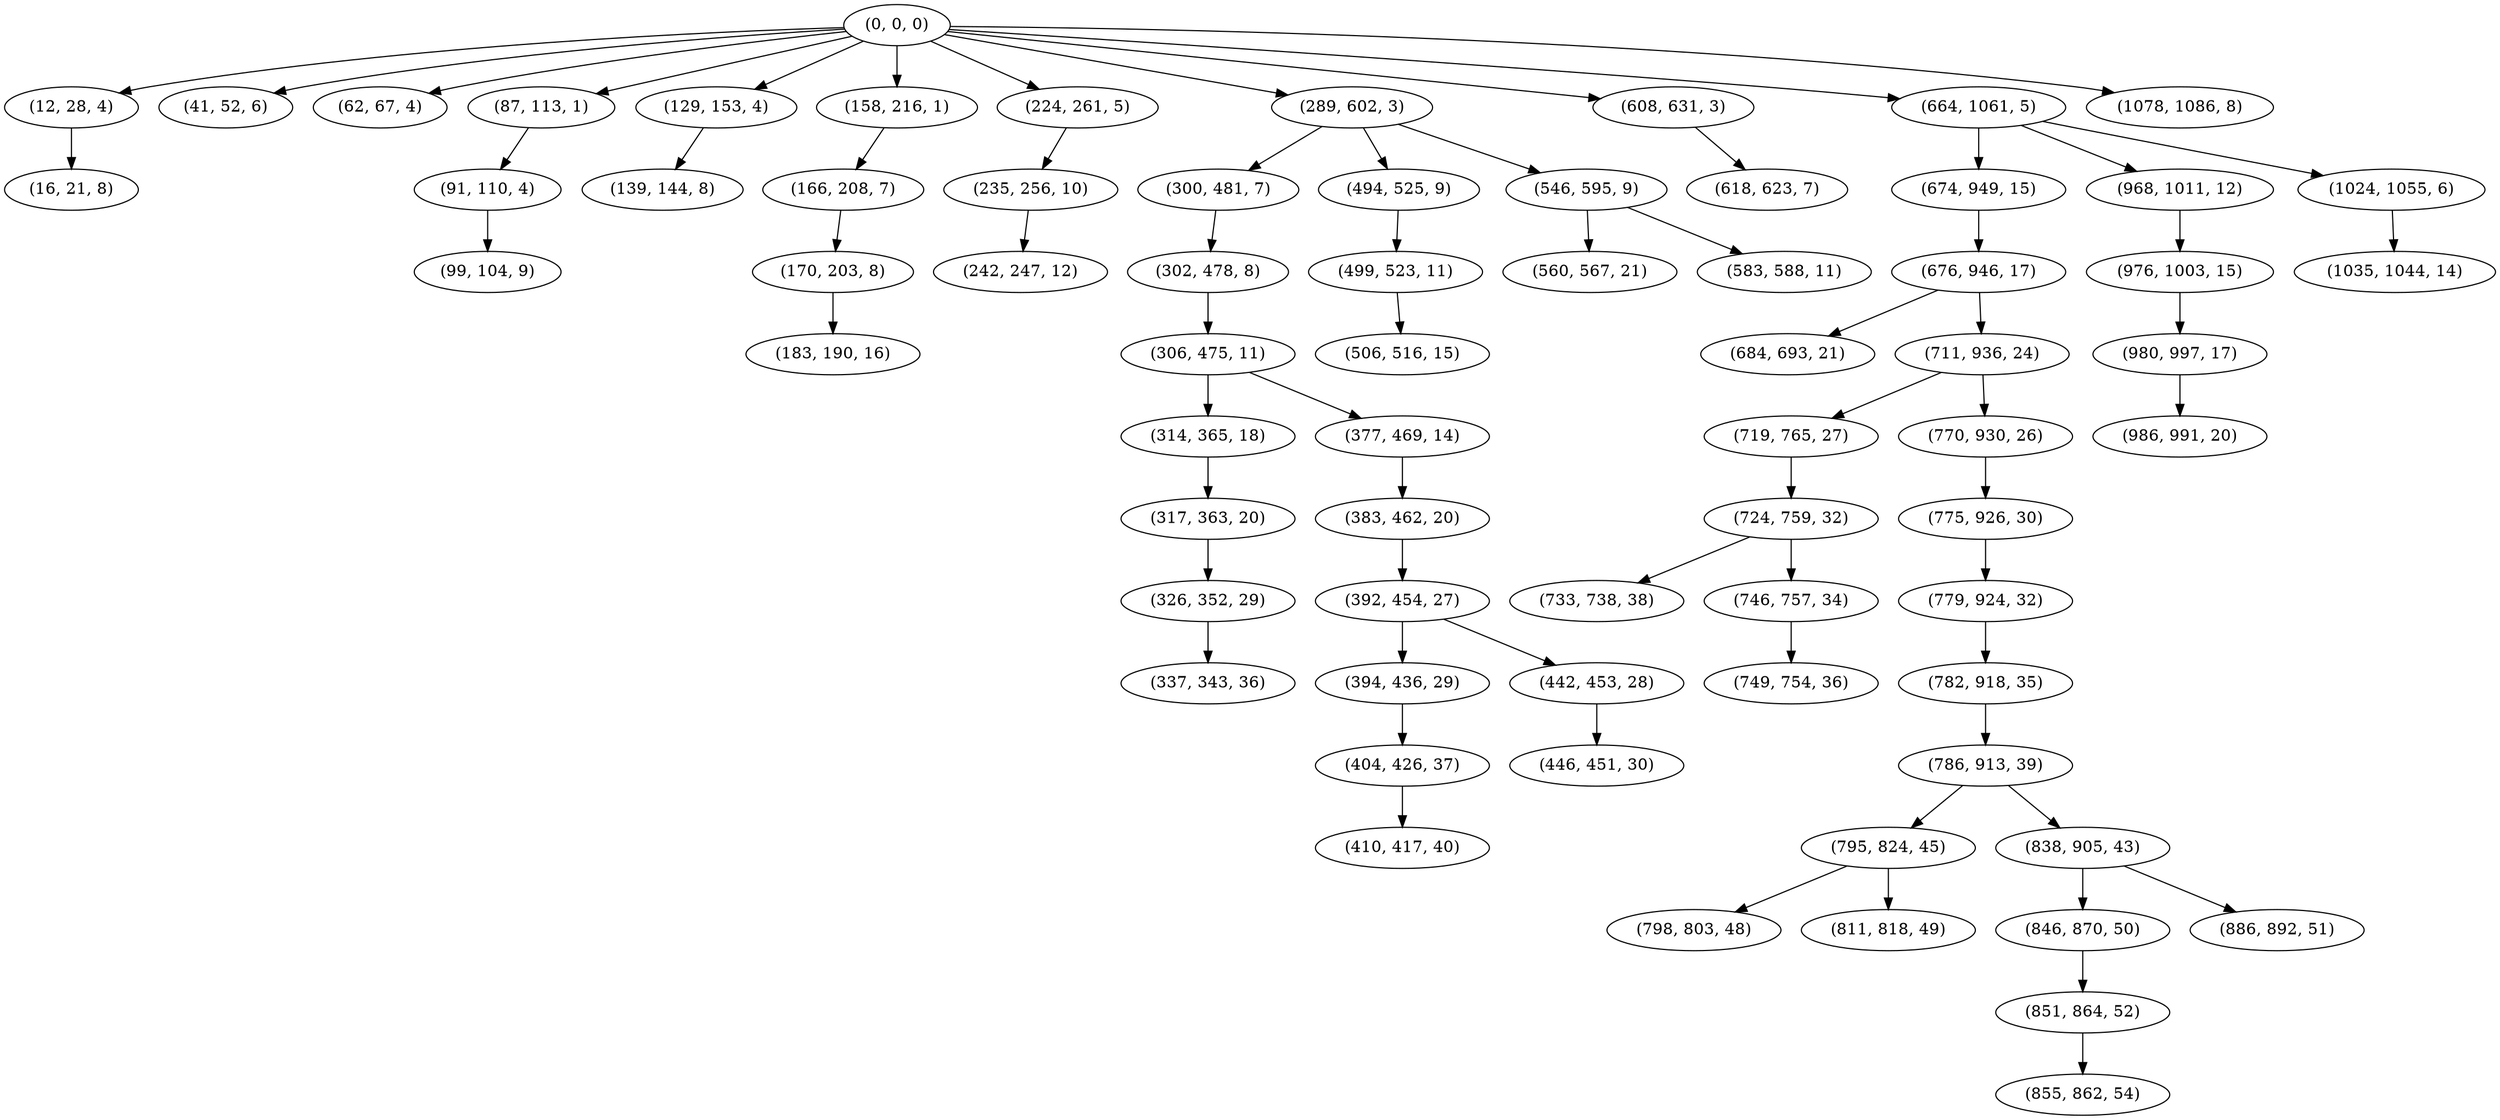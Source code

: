digraph tree {
    "(0, 0, 0)";
    "(12, 28, 4)";
    "(16, 21, 8)";
    "(41, 52, 6)";
    "(62, 67, 4)";
    "(87, 113, 1)";
    "(91, 110, 4)";
    "(99, 104, 9)";
    "(129, 153, 4)";
    "(139, 144, 8)";
    "(158, 216, 1)";
    "(166, 208, 7)";
    "(170, 203, 8)";
    "(183, 190, 16)";
    "(224, 261, 5)";
    "(235, 256, 10)";
    "(242, 247, 12)";
    "(289, 602, 3)";
    "(300, 481, 7)";
    "(302, 478, 8)";
    "(306, 475, 11)";
    "(314, 365, 18)";
    "(317, 363, 20)";
    "(326, 352, 29)";
    "(337, 343, 36)";
    "(377, 469, 14)";
    "(383, 462, 20)";
    "(392, 454, 27)";
    "(394, 436, 29)";
    "(404, 426, 37)";
    "(410, 417, 40)";
    "(442, 453, 28)";
    "(446, 451, 30)";
    "(494, 525, 9)";
    "(499, 523, 11)";
    "(506, 516, 15)";
    "(546, 595, 9)";
    "(560, 567, 21)";
    "(583, 588, 11)";
    "(608, 631, 3)";
    "(618, 623, 7)";
    "(664, 1061, 5)";
    "(674, 949, 15)";
    "(676, 946, 17)";
    "(684, 693, 21)";
    "(711, 936, 24)";
    "(719, 765, 27)";
    "(724, 759, 32)";
    "(733, 738, 38)";
    "(746, 757, 34)";
    "(749, 754, 36)";
    "(770, 930, 26)";
    "(775, 926, 30)";
    "(779, 924, 32)";
    "(782, 918, 35)";
    "(786, 913, 39)";
    "(795, 824, 45)";
    "(798, 803, 48)";
    "(811, 818, 49)";
    "(838, 905, 43)";
    "(846, 870, 50)";
    "(851, 864, 52)";
    "(855, 862, 54)";
    "(886, 892, 51)";
    "(968, 1011, 12)";
    "(976, 1003, 15)";
    "(980, 997, 17)";
    "(986, 991, 20)";
    "(1024, 1055, 6)";
    "(1035, 1044, 14)";
    "(1078, 1086, 8)";
    "(0, 0, 0)" -> "(12, 28, 4)";
    "(0, 0, 0)" -> "(41, 52, 6)";
    "(0, 0, 0)" -> "(62, 67, 4)";
    "(0, 0, 0)" -> "(87, 113, 1)";
    "(0, 0, 0)" -> "(129, 153, 4)";
    "(0, 0, 0)" -> "(158, 216, 1)";
    "(0, 0, 0)" -> "(224, 261, 5)";
    "(0, 0, 0)" -> "(289, 602, 3)";
    "(0, 0, 0)" -> "(608, 631, 3)";
    "(0, 0, 0)" -> "(664, 1061, 5)";
    "(0, 0, 0)" -> "(1078, 1086, 8)";
    "(12, 28, 4)" -> "(16, 21, 8)";
    "(87, 113, 1)" -> "(91, 110, 4)";
    "(91, 110, 4)" -> "(99, 104, 9)";
    "(129, 153, 4)" -> "(139, 144, 8)";
    "(158, 216, 1)" -> "(166, 208, 7)";
    "(166, 208, 7)" -> "(170, 203, 8)";
    "(170, 203, 8)" -> "(183, 190, 16)";
    "(224, 261, 5)" -> "(235, 256, 10)";
    "(235, 256, 10)" -> "(242, 247, 12)";
    "(289, 602, 3)" -> "(300, 481, 7)";
    "(289, 602, 3)" -> "(494, 525, 9)";
    "(289, 602, 3)" -> "(546, 595, 9)";
    "(300, 481, 7)" -> "(302, 478, 8)";
    "(302, 478, 8)" -> "(306, 475, 11)";
    "(306, 475, 11)" -> "(314, 365, 18)";
    "(306, 475, 11)" -> "(377, 469, 14)";
    "(314, 365, 18)" -> "(317, 363, 20)";
    "(317, 363, 20)" -> "(326, 352, 29)";
    "(326, 352, 29)" -> "(337, 343, 36)";
    "(377, 469, 14)" -> "(383, 462, 20)";
    "(383, 462, 20)" -> "(392, 454, 27)";
    "(392, 454, 27)" -> "(394, 436, 29)";
    "(392, 454, 27)" -> "(442, 453, 28)";
    "(394, 436, 29)" -> "(404, 426, 37)";
    "(404, 426, 37)" -> "(410, 417, 40)";
    "(442, 453, 28)" -> "(446, 451, 30)";
    "(494, 525, 9)" -> "(499, 523, 11)";
    "(499, 523, 11)" -> "(506, 516, 15)";
    "(546, 595, 9)" -> "(560, 567, 21)";
    "(546, 595, 9)" -> "(583, 588, 11)";
    "(608, 631, 3)" -> "(618, 623, 7)";
    "(664, 1061, 5)" -> "(674, 949, 15)";
    "(664, 1061, 5)" -> "(968, 1011, 12)";
    "(664, 1061, 5)" -> "(1024, 1055, 6)";
    "(674, 949, 15)" -> "(676, 946, 17)";
    "(676, 946, 17)" -> "(684, 693, 21)";
    "(676, 946, 17)" -> "(711, 936, 24)";
    "(711, 936, 24)" -> "(719, 765, 27)";
    "(711, 936, 24)" -> "(770, 930, 26)";
    "(719, 765, 27)" -> "(724, 759, 32)";
    "(724, 759, 32)" -> "(733, 738, 38)";
    "(724, 759, 32)" -> "(746, 757, 34)";
    "(746, 757, 34)" -> "(749, 754, 36)";
    "(770, 930, 26)" -> "(775, 926, 30)";
    "(775, 926, 30)" -> "(779, 924, 32)";
    "(779, 924, 32)" -> "(782, 918, 35)";
    "(782, 918, 35)" -> "(786, 913, 39)";
    "(786, 913, 39)" -> "(795, 824, 45)";
    "(786, 913, 39)" -> "(838, 905, 43)";
    "(795, 824, 45)" -> "(798, 803, 48)";
    "(795, 824, 45)" -> "(811, 818, 49)";
    "(838, 905, 43)" -> "(846, 870, 50)";
    "(838, 905, 43)" -> "(886, 892, 51)";
    "(846, 870, 50)" -> "(851, 864, 52)";
    "(851, 864, 52)" -> "(855, 862, 54)";
    "(968, 1011, 12)" -> "(976, 1003, 15)";
    "(976, 1003, 15)" -> "(980, 997, 17)";
    "(980, 997, 17)" -> "(986, 991, 20)";
    "(1024, 1055, 6)" -> "(1035, 1044, 14)";
}
